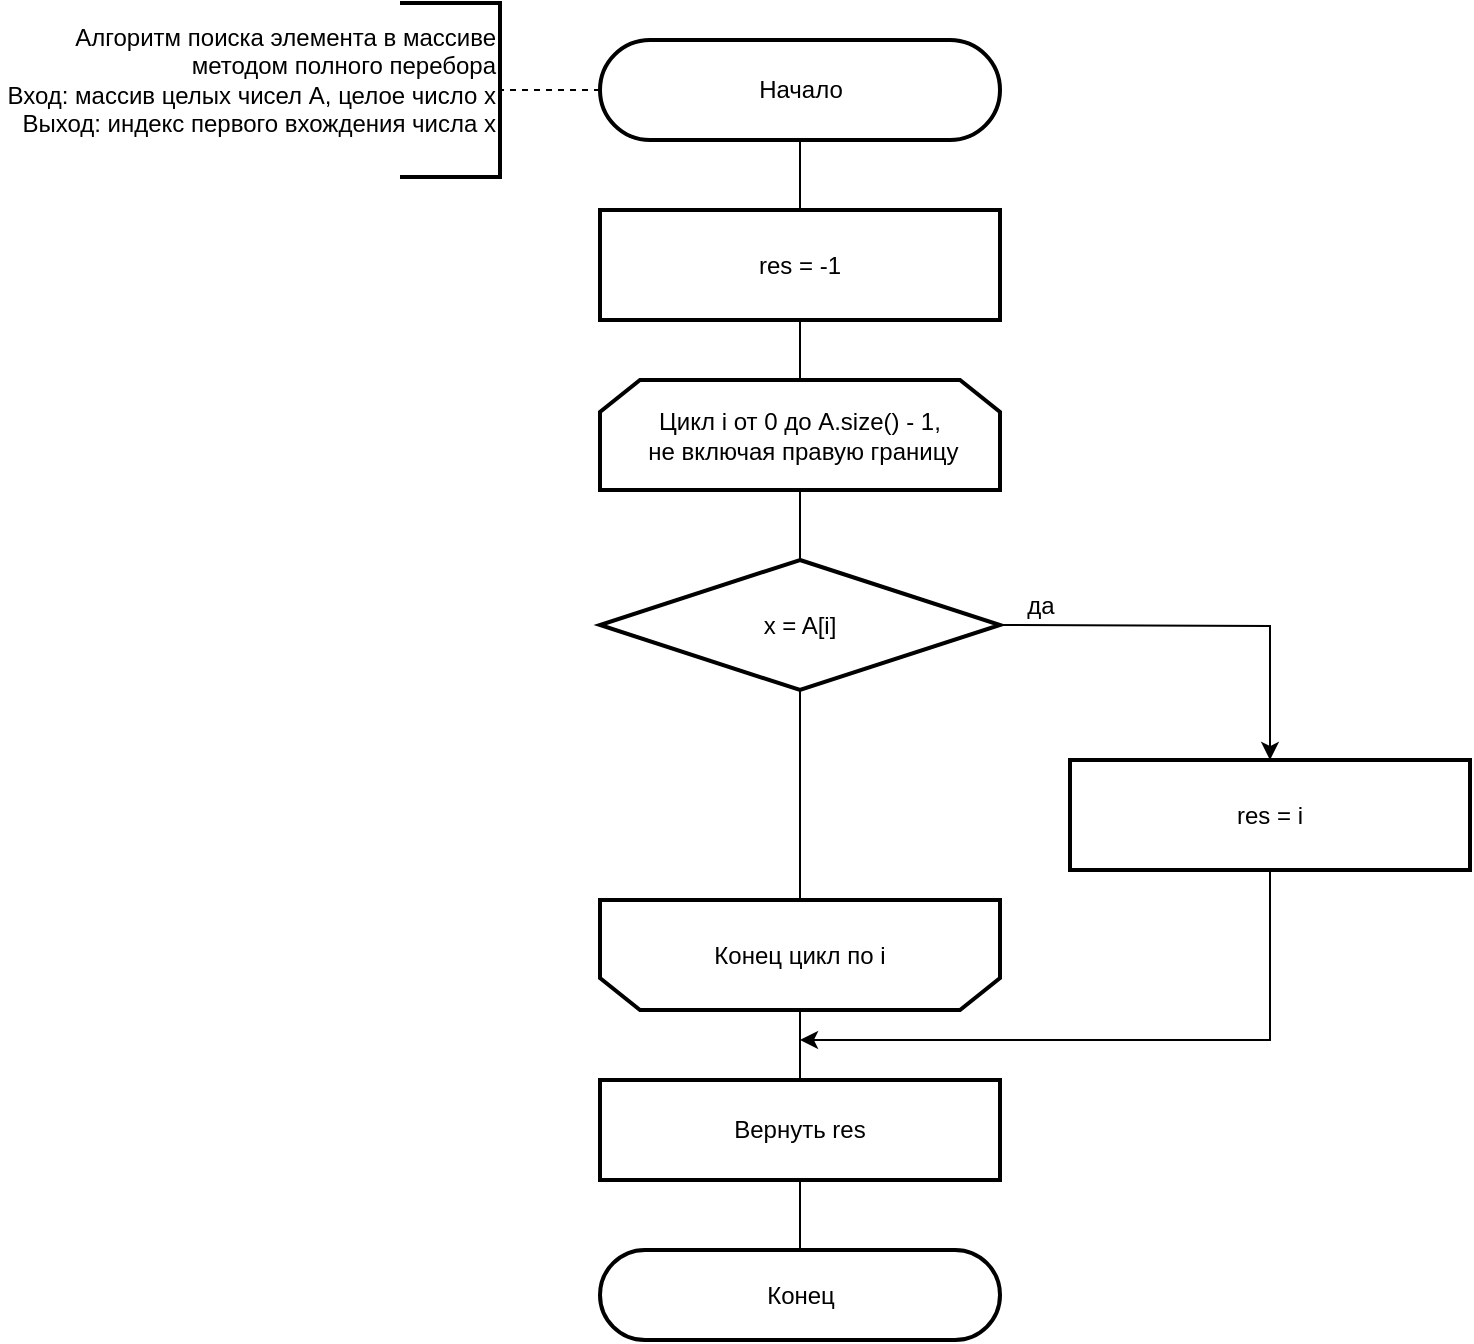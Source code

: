 <mxfile version="22.1.16" type="device">
  <diagram name="Page-1" id="8F8q21Rln6fJG1tnKdz3">
    <mxGraphModel dx="1795" dy="595" grid="1" gridSize="10" guides="1" tooltips="1" connect="1" arrows="0" fold="1" page="1" pageScale="1" pageWidth="690" pageHeight="980" math="0" shadow="0">
      <root>
        <mxCell id="0" />
        <mxCell id="1" parent="0" />
        <mxCell id="TarQ6_jnv9ZqROeu05a5-2" style="edgeStyle=orthogonalEdgeStyle;rounded=0;orthogonalLoop=1;jettySize=auto;html=1;exitX=0.5;exitY=0.5;exitDx=0;exitDy=25;exitPerimeter=0;entryX=0.5;entryY=0;entryDx=0;entryDy=0;endArrow=none;endFill=0;strokeWidth=1;" parent="1" source="TarQ6_jnv9ZqROeu05a5-3" target="TarQ6_jnv9ZqROeu05a5-9" edge="1">
          <mxGeometry relative="1" as="geometry" />
        </mxCell>
        <mxCell id="TarQ6_jnv9ZqROeu05a5-3" value="&lt;font style=&quot;font-size: 12px&quot;&gt;Начало&lt;/font&gt;" style="html=1;dashed=0;whitespace=wrap;shape=mxgraph.dfd.start;strokeWidth=2;" parent="1" vertex="1">
          <mxGeometry x="110" y="40" width="200" height="50" as="geometry" />
        </mxCell>
        <mxCell id="TarQ6_jnv9ZqROeu05a5-4" style="edgeStyle=orthogonalEdgeStyle;rounded=0;orthogonalLoop=1;jettySize=auto;html=1;exitX=0.5;exitY=1;exitDx=0;exitDy=0;" parent="1" edge="1">
          <mxGeometry relative="1" as="geometry">
            <mxPoint x="160" y="180" as="sourcePoint" />
            <mxPoint x="160" y="180" as="targetPoint" />
          </mxGeometry>
        </mxCell>
        <mxCell id="TarQ6_jnv9ZqROeu05a5-9" value="res = -1" style="rounded=0;whiteSpace=wrap;html=1;strokeWidth=2;" parent="1" vertex="1">
          <mxGeometry x="110" y="125" width="200" height="55" as="geometry" />
        </mxCell>
        <mxCell id="TarQ6_jnv9ZqROeu05a5-10" value="&lt;font style=&quot;font-size: 12px&quot;&gt;Конец&lt;/font&gt;" style="html=1;dashed=0;whitespace=wrap;shape=mxgraph.dfd.start;strokeWidth=2;" parent="1" vertex="1">
          <mxGeometry x="110" y="645" width="200" height="45" as="geometry" />
        </mxCell>
        <mxCell id="TarQ6_jnv9ZqROeu05a5-22" value="Цикл i от 0 до A.size() - 1,&lt;br&gt;&amp;nbsp;не включая правую границу" style="shape=loopLimit;whiteSpace=wrap;html=1;strokeWidth=2;" parent="1" vertex="1">
          <mxGeometry x="110" y="210" width="200" height="55" as="geometry" />
        </mxCell>
        <mxCell id="TarQ6_jnv9ZqROeu05a5-25" value="Конец цикл по i" style="shape=loopLimit;whiteSpace=wrap;html=1;strokeWidth=2;direction=west;" parent="1" vertex="1">
          <mxGeometry x="110" y="470" width="200" height="55" as="geometry" />
        </mxCell>
        <mxCell id="TarQ6_jnv9ZqROeu05a5-27" value="x = A[i]" style="rhombus;whiteSpace=wrap;html=1;strokeWidth=2;" parent="1" vertex="1">
          <mxGeometry x="110" y="300" width="200" height="65" as="geometry" />
        </mxCell>
        <mxCell id="TarQ6_jnv9ZqROeu05a5-30" value="&lt;font style=&quot;font-size: 12px&quot;&gt;Вернуть res&lt;br&gt;&lt;/font&gt;" style="rounded=0;whiteSpace=wrap;html=1;strokeWidth=2;" parent="1" vertex="1">
          <mxGeometry x="110" y="560" width="200" height="50" as="geometry" />
        </mxCell>
        <mxCell id="TarQ6_jnv9ZqROeu05a5-35" value="" style="endArrow=none;html=1;rounded=0;exitX=0.5;exitY=1;exitDx=0;exitDy=0;entryX=0.5;entryY=0.5;entryDx=0;entryDy=-22.5;entryPerimeter=0;" parent="1" source="TarQ6_jnv9ZqROeu05a5-30" target="TarQ6_jnv9ZqROeu05a5-10" edge="1">
          <mxGeometry width="50" height="50" relative="1" as="geometry">
            <mxPoint x="320" y="-30" as="sourcePoint" />
            <mxPoint x="330" y="210" as="targetPoint" />
          </mxGeometry>
        </mxCell>
        <mxCell id="TarQ6_jnv9ZqROeu05a5-39" value="" style="endArrow=none;html=1;rounded=0;entryX=0.5;entryY=1;entryDx=0;entryDy=0;exitX=0.5;exitY=1;exitDx=0;exitDy=0;" parent="1" source="TarQ6_jnv9ZqROeu05a5-25" target="TarQ6_jnv9ZqROeu05a5-27" edge="1">
          <mxGeometry width="50" height="50" relative="1" as="geometry">
            <mxPoint x="210" y="380" as="sourcePoint" />
            <mxPoint x="370" y="150" as="targetPoint" />
          </mxGeometry>
        </mxCell>
        <mxCell id="TarQ6_jnv9ZqROeu05a5-40" value="" style="endArrow=none;html=1;rounded=0;exitX=0.5;exitY=1;exitDx=0;exitDy=0;entryX=0.5;entryY=0;entryDx=0;entryDy=0;" parent="1" source="TarQ6_jnv9ZqROeu05a5-22" target="TarQ6_jnv9ZqROeu05a5-27" edge="1">
          <mxGeometry width="50" height="50" relative="1" as="geometry">
            <mxPoint x="320" y="200" as="sourcePoint" />
            <mxPoint x="370" y="150" as="targetPoint" />
          </mxGeometry>
        </mxCell>
        <mxCell id="TarQ6_jnv9ZqROeu05a5-41" value="" style="endArrow=none;html=1;rounded=0;entryX=0.5;entryY=1;entryDx=0;entryDy=0;exitX=0.5;exitY=0;exitDx=0;exitDy=0;" parent="1" source="TarQ6_jnv9ZqROeu05a5-22" target="TarQ6_jnv9ZqROeu05a5-9" edge="1">
          <mxGeometry width="50" height="50" relative="1" as="geometry">
            <mxPoint x="320" y="200" as="sourcePoint" />
            <mxPoint x="370" y="150" as="targetPoint" />
          </mxGeometry>
        </mxCell>
        <mxCell id="FXeg3vscnMzhzsJvECvC-1" style="edgeStyle=orthogonalEdgeStyle;rounded=0;orthogonalLoop=1;jettySize=auto;html=1;exitX=0;exitY=0.5;exitDx=0;exitDy=0;exitPerimeter=0;dashed=1;endArrow=none;endFill=0;" edge="1" parent="1" target="FXeg3vscnMzhzsJvECvC-2" source="TarQ6_jnv9ZqROeu05a5-3">
          <mxGeometry relative="1" as="geometry">
            <mxPoint x="85" y="65" as="sourcePoint" />
          </mxGeometry>
        </mxCell>
        <mxCell id="FXeg3vscnMzhzsJvECvC-2" value="&lt;div style=&quot;text-align: right&quot;&gt;&lt;br&gt;&lt;/div&gt;" style="strokeWidth=2;html=1;shape=mxgraph.flowchart.annotation_1;align=left;pointerEvents=1;rotation=-180;" vertex="1" parent="1">
          <mxGeometry x="10" y="21.5" width="50" height="87" as="geometry" />
        </mxCell>
        <mxCell id="FXeg3vscnMzhzsJvECvC-3" value="&lt;div style=&quot;color: rgb(0, 0, 0); font-family: helvetica; font-size: 12px; font-style: normal; font-weight: 400; letter-spacing: normal; text-indent: 0px; text-transform: none; word-spacing: 0px;&quot;&gt;Алгоритм поиска элемента в массиве методом полного перебора&lt;/div&gt;&lt;div style=&quot;color: rgb(0, 0, 0); font-family: helvetica; font-size: 12px; font-style: normal; font-weight: 400; letter-spacing: normal; text-indent: 0px; text-transform: none; word-spacing: 0px;&quot;&gt;Вход: массив целых чисел A, целое число x&lt;/div&gt;&lt;div style=&quot;color: rgb(0, 0, 0); font-family: helvetica; font-size: 12px; font-style: normal; font-weight: 400; letter-spacing: normal; text-indent: 0px; text-transform: none; word-spacing: 0px;&quot;&gt;Выход: индекс первого вхождения числа x&lt;/div&gt;" style="text;whiteSpace=wrap;html=1;align=right;" vertex="1" parent="1">
          <mxGeometry x="-190" y="25" width="250" height="60" as="geometry" />
        </mxCell>
        <mxCell id="FXeg3vscnMzhzsJvECvC-5" value="&lt;font style=&quot;font-size: 12px&quot;&gt;res = i&lt;br&gt;&lt;/font&gt;" style="rounded=0;whiteSpace=wrap;html=1;strokeWidth=2;" vertex="1" parent="1">
          <mxGeometry x="345" y="400" width="200" height="55" as="geometry" />
        </mxCell>
        <mxCell id="FXeg3vscnMzhzsJvECvC-6" value="" style="endArrow=classic;html=1;rounded=0;exitX=1;exitY=0.5;exitDx=0;exitDy=0;entryX=0.5;entryY=0;entryDx=0;entryDy=0;" edge="1" parent="1" source="TarQ6_jnv9ZqROeu05a5-27" target="FXeg3vscnMzhzsJvECvC-5">
          <mxGeometry width="50" height="50" relative="1" as="geometry">
            <mxPoint x="390" y="330" as="sourcePoint" />
            <mxPoint x="440" y="280" as="targetPoint" />
            <Array as="points">
              <mxPoint x="445" y="333" />
            </Array>
          </mxGeometry>
        </mxCell>
        <mxCell id="FXeg3vscnMzhzsJvECvC-7" value="" style="endArrow=classic;html=1;rounded=0;exitX=0.5;exitY=1;exitDx=0;exitDy=0;" edge="1" parent="1" source="FXeg3vscnMzhzsJvECvC-5">
          <mxGeometry width="50" height="50" relative="1" as="geometry">
            <mxPoint x="630" y="640" as="sourcePoint" />
            <mxPoint x="210" y="540" as="targetPoint" />
            <Array as="points">
              <mxPoint x="445" y="540" />
            </Array>
          </mxGeometry>
        </mxCell>
        <mxCell id="FXeg3vscnMzhzsJvECvC-9" value="" style="endArrow=none;html=1;rounded=0;exitX=0.5;exitY=0;exitDx=0;exitDy=0;entryX=0.5;entryY=0;entryDx=0;entryDy=0;" edge="1" parent="1" source="TarQ6_jnv9ZqROeu05a5-25" target="TarQ6_jnv9ZqROeu05a5-30">
          <mxGeometry width="50" height="50" relative="1" as="geometry">
            <mxPoint x="220" y="620" as="sourcePoint" />
            <mxPoint x="220" y="655" as="targetPoint" />
          </mxGeometry>
        </mxCell>
        <mxCell id="FXeg3vscnMzhzsJvECvC-10" value="да" style="text;html=1;align=center;verticalAlign=middle;resizable=0;points=[];autosize=1;strokeColor=none;fillColor=none;" vertex="1" parent="1">
          <mxGeometry x="310" y="308" width="40" height="30" as="geometry" />
        </mxCell>
      </root>
    </mxGraphModel>
  </diagram>
</mxfile>
